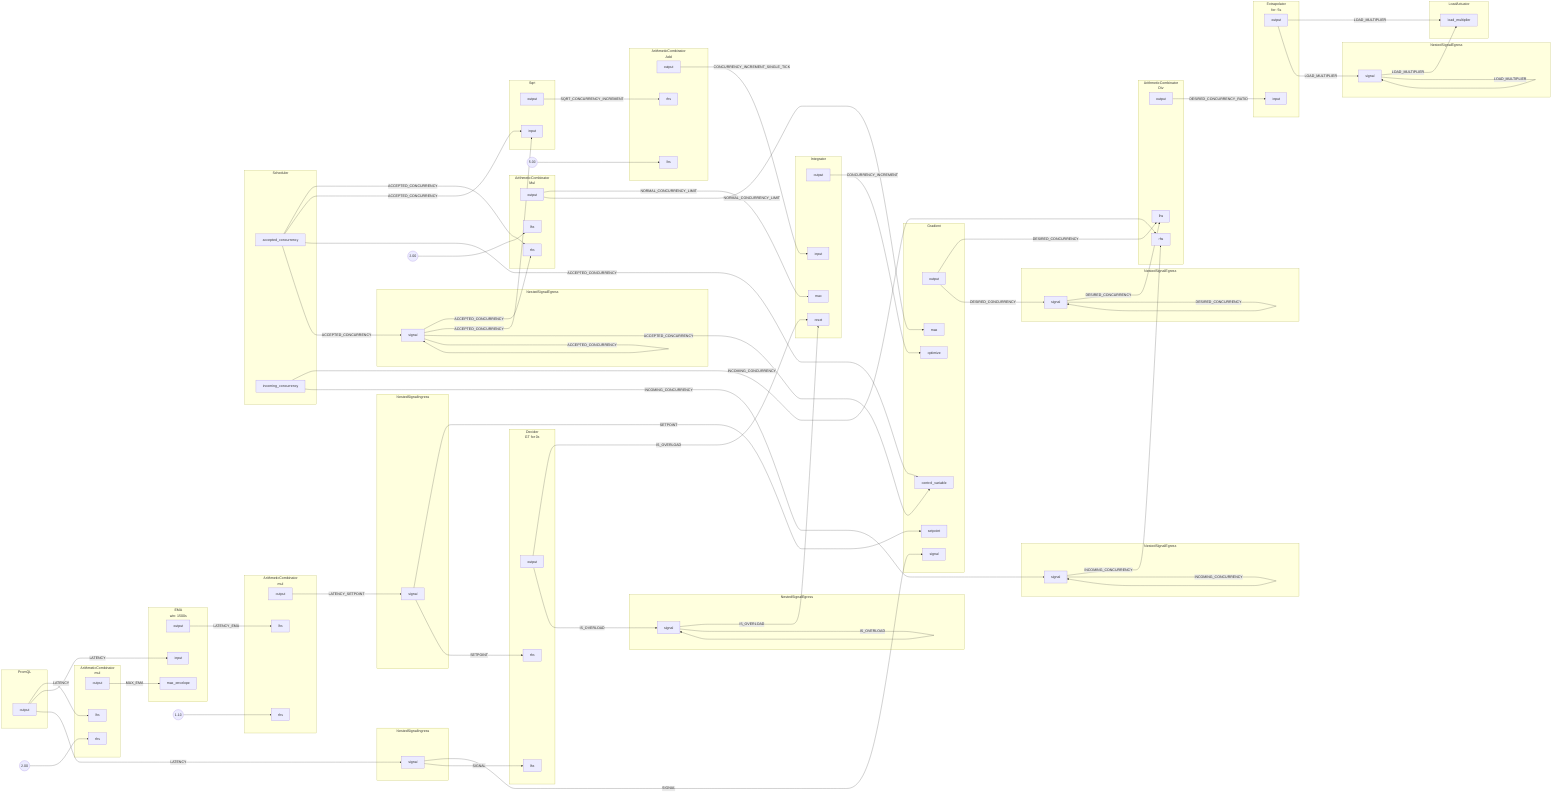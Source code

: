 flowchart LR
subgraph root.0[PromQL]
subgraph root.0_outports[ ]
style root.0_outports fill:none,stroke:none
root.0output[output]
end
end
subgraph root.1[<center>ArithmeticCombinator<br/>mul</center>]
subgraph root.1_inports[ ]
style root.1_inports fill:none,stroke:none
root.1lhs[lhs]
root.1rhs[rhs]
end
subgraph root.1_outports[ ]
style root.1_outports fill:none,stroke:none
root.1output[output]
end
end
FakeConstant0((2.00))
FakeConstant0 --> root.1rhs
subgraph root.2[<center>ArithmeticCombinator<br/>mul</center>]
subgraph root.2_inports[ ]
style root.2_inports fill:none,stroke:none
root.2rhs[rhs]
root.2lhs[lhs]
end
subgraph root.2_outports[ ]
style root.2_outports fill:none,stroke:none
root.2output[output]
end
end
FakeConstant1((1.10))
FakeConstant1 --> root.2rhs
subgraph root.3[<center>EMA<br/>win: 1500s</center>]
subgraph root.3_inports[ ]
style root.3_inports fill:none,stroke:none
root.3max_envelope[max_envelope]
root.3input[input]
end
subgraph root.3_outports[ ]
style root.3_outports fill:none,stroke:none
root.3output[output]
end
end
subgraph root.4.0[<center>ArithmeticCombinator<br/>Div</center>]
subgraph root.4.0_inports[ ]
style root.4.0_inports fill:none,stroke:none
root.4.0rhs[rhs]
root.4.0lhs[lhs]
end
subgraph root.4.0_outports[ ]
style root.4.0_outports fill:none,stroke:none
root.4.0output[output]
end
end
subgraph root.4.1[<center>ArithmeticCombinator<br/>Mul</center>]
subgraph root.4.1_inports[ ]
style root.4.1_inports fill:none,stroke:none
root.4.1rhs[rhs]
root.4.1lhs[lhs]
end
subgraph root.4.1_outports[ ]
style root.4.1_outports fill:none,stroke:none
root.4.1output[output]
end
end
FakeConstant2((2.00))
FakeConstant2 --> root.4.1lhs
subgraph root.4.2[<center>ArithmeticCombinator<br/>Add</center>]
subgraph root.4.2_inports[ ]
style root.4.2_inports fill:none,stroke:none
root.4.2lhs[lhs]
root.4.2rhs[rhs]
end
subgraph root.4.2_outports[ ]
style root.4.2_outports fill:none,stroke:none
root.4.2output[output]
end
end
FakeConstant3((5.00))
FakeConstant3 --> root.4.2lhs
subgraph root.4.3[Integrator]
subgraph root.4.3_inports[ ]
style root.4.3_inports fill:none,stroke:none
root.4.3max[max]
root.4.3input[input]
root.4.3reset[reset]
end
subgraph root.4.3_outports[ ]
style root.4.3_outports fill:none,stroke:none
root.4.3output[output]
end
end
subgraph root.4.4[Sqrt]
subgraph root.4.4_inports[ ]
style root.4.4_inports fill:none,stroke:none
root.4.4input[input]
end
subgraph root.4.4_outports[ ]
style root.4.4_outports fill:none,stroke:none
root.4.4output[output]
end
end
subgraph root.4.5[Gradient]
subgraph root.4.5_inports[ ]
style root.4.5_inports fill:none,stroke:none
root.4.5setpoint[setpoint]
root.4.5optimize[optimize]
root.4.5max[max]
root.4.5control_variable[control_variable]
root.4.5signal[signal]
end
subgraph root.4.5_outports[ ]
style root.4.5_outports fill:none,stroke:none
root.4.5output[output]
end
end
subgraph root.4.6[<center>Extrapolator<br/>for: 5s</center>]
subgraph root.4.6_inports[ ]
style root.4.6_inports fill:none,stroke:none
root.4.6input[input]
end
subgraph root.4.6_outports[ ]
style root.4.6_outports fill:none,stroke:none
root.4.6output[output]
end
end
subgraph root.4.7.Scheduler[Scheduler]
subgraph root.4.7.Scheduler_outports[ ]
style root.4.7.Scheduler_outports fill:none,stroke:none
root.4.7.Scheduleraccepted_concurrency[accepted_concurrency]
root.4.7.Schedulerincoming_concurrency[incoming_concurrency]
end
end
subgraph root.4.7.LoadActuator[LoadActuator]
subgraph root.4.7.LoadActuator_inports[ ]
style root.4.7.LoadActuator_inports fill:none,stroke:none
root.4.7.LoadActuatorload_multiplier[load_multiplier]
end
end
subgraph root.4.8[<center>Decider<br/>GT for 0s</center>]
subgraph root.4.8_inports[ ]
style root.4.8_inports fill:none,stroke:none
root.4.8lhs[lhs]
root.4.8rhs[rhs]
end
subgraph root.4.8_outports[ ]
style root.4.8_outports fill:none,stroke:none
root.4.8output[output]
end
end
subgraph root.4.9[NestedSignalIngress]
subgraph root.4.9_inports[ ]
style root.4.9_inports fill:none,stroke:none
root.4.9signal[signal]
end
subgraph root.4.9_outports[ ]
style root.4.9_outports fill:none,stroke:none
root.4.9signal[signal]
end
end
subgraph root.4.10[NestedSignalIngress]
subgraph root.4.10_inports[ ]
style root.4.10_inports fill:none,stroke:none
root.4.10signal[signal]
end
subgraph root.4.10_outports[ ]
style root.4.10_outports fill:none,stroke:none
root.4.10signal[signal]
end
end
subgraph root.4.11[NestedSignalEgress]
subgraph root.4.11_inports[ ]
style root.4.11_inports fill:none,stroke:none
root.4.11signal[signal]
end
subgraph root.4.11_outports[ ]
style root.4.11_outports fill:none,stroke:none
root.4.11signal[signal]
end
end
subgraph root.4.12[NestedSignalEgress]
subgraph root.4.12_inports[ ]
style root.4.12_inports fill:none,stroke:none
root.4.12signal[signal]
end
subgraph root.4.12_outports[ ]
style root.4.12_outports fill:none,stroke:none
root.4.12signal[signal]
end
end
subgraph root.4.13[NestedSignalEgress]
subgraph root.4.13_inports[ ]
style root.4.13_inports fill:none,stroke:none
root.4.13signal[signal]
end
subgraph root.4.13_outports[ ]
style root.4.13_outports fill:none,stroke:none
root.4.13signal[signal]
end
end
subgraph root.4.14[NestedSignalEgress]
subgraph root.4.14_inports[ ]
style root.4.14_inports fill:none,stroke:none
root.4.14signal[signal]
end
subgraph root.4.14_outports[ ]
style root.4.14_outports fill:none,stroke:none
root.4.14signal[signal]
end
end
subgraph root.4.15[NestedSignalEgress]
subgraph root.4.15_inports[ ]
style root.4.15_inports fill:none,stroke:none
root.4.15signal[signal]
end
subgraph root.4.15_outports[ ]
style root.4.15_outports fill:none,stroke:none
root.4.15signal[signal]
end
end
root.0output --> |LATENCY| root.1lhs
root.0output --> |LATENCY| root.3input
root.0output --> |LATENCY| root.4.9signal
root.3output --> |LATENCY_EMA| root.2lhs
root.4.1output --> |NORMAL_CONCURRENCY_LIMIT| root.4.3max
root.4.1output --> |NORMAL_CONCURRENCY_LIMIT| root.4.5max
root.4.2output --> |CONCURRENCY_INCREMENT_SINGLE_TICK| root.4.3input
root.4.9signal --> |SIGNAL| root.4.5signal
root.4.9signal --> |SIGNAL| root.4.8lhs
root.4.3output --> |CONCURRENCY_INCREMENT| root.4.5optimize
root.4.7.Schedulerincoming_concurrency --> |INCOMING_CONCURRENCY| root.4.0rhs
root.4.7.Schedulerincoming_concurrency --> |INCOMING_CONCURRENCY| root.4.12signal
root.4.12signal --> |INCOMING_CONCURRENCY| root.4.0rhs
root.4.12signal --> |INCOMING_CONCURRENCY| root.4.12signal
root.1output --> |MAX_EMA| root.3max_envelope
root.4.4output --> |SQRT_CONCURRENCY_INCREMENT| root.4.2rhs
root.4.6output --> |LOAD_MULTIPLIER| root.4.7.LoadActuatorload_multiplier
root.4.6output --> |LOAD_MULTIPLIER| root.4.15signal
root.4.15signal --> |LOAD_MULTIPLIER| root.4.7.LoadActuatorload_multiplier
root.4.15signal --> |LOAD_MULTIPLIER| root.4.15signal
root.4.8output --> |IS_OVERLOAD| root.4.3reset
root.4.8output --> |IS_OVERLOAD| root.4.14signal
root.4.14signal --> |IS_OVERLOAD| root.4.3reset
root.4.14signal --> |IS_OVERLOAD| root.4.14signal
root.4.10signal --> |SETPOINT| root.4.5setpoint
root.4.10signal --> |SETPOINT| root.4.8rhs
root.2output --> |LATENCY_SETPOINT| root.4.10signal
root.4.0output --> |DESIRED_CONCURRENCY_RATIO| root.4.6input
root.4.5output --> |DESIRED_CONCURRENCY| root.4.0lhs
root.4.5output --> |DESIRED_CONCURRENCY| root.4.13signal
root.4.13signal --> |DESIRED_CONCURRENCY| root.4.0lhs
root.4.13signal --> |DESIRED_CONCURRENCY| root.4.13signal
root.4.7.Scheduleraccepted_concurrency --> |ACCEPTED_CONCURRENCY| root.4.1rhs
root.4.7.Scheduleraccepted_concurrency --> |ACCEPTED_CONCURRENCY| root.4.4input
root.4.7.Scheduleraccepted_concurrency --> |ACCEPTED_CONCURRENCY| root.4.5control_variable
root.4.7.Scheduleraccepted_concurrency --> |ACCEPTED_CONCURRENCY| root.4.11signal
root.4.11signal --> |ACCEPTED_CONCURRENCY| root.4.1rhs
root.4.11signal --> |ACCEPTED_CONCURRENCY| root.4.4input
root.4.11signal --> |ACCEPTED_CONCURRENCY| root.4.5control_variable
root.4.11signal --> |ACCEPTED_CONCURRENCY| root.4.11signal